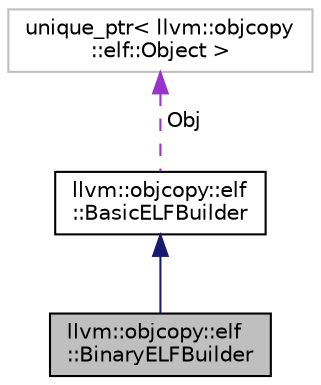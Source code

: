 digraph "llvm::objcopy::elf::BinaryELFBuilder"
{
 // LATEX_PDF_SIZE
  bgcolor="transparent";
  edge [fontname="Helvetica",fontsize="10",labelfontname="Helvetica",labelfontsize="10"];
  node [fontname="Helvetica",fontsize="10",shape=record];
  Node1 [label="llvm::objcopy::elf\l::BinaryELFBuilder",height=0.2,width=0.4,color="black", fillcolor="grey75", style="filled", fontcolor="black",tooltip=" "];
  Node2 -> Node1 [dir="back",color="midnightblue",fontsize="10",style="solid",fontname="Helvetica"];
  Node2 [label="llvm::objcopy::elf\l::BasicELFBuilder",height=0.2,width=0.4,color="black",URL="$classllvm_1_1objcopy_1_1elf_1_1BasicELFBuilder.html",tooltip=" "];
  Node3 -> Node2 [dir="back",color="darkorchid3",fontsize="10",style="dashed",label=" Obj" ,fontname="Helvetica"];
  Node3 [label="unique_ptr\< llvm::objcopy\l::elf::Object \>",height=0.2,width=0.4,color="grey75",tooltip=" "];
}

